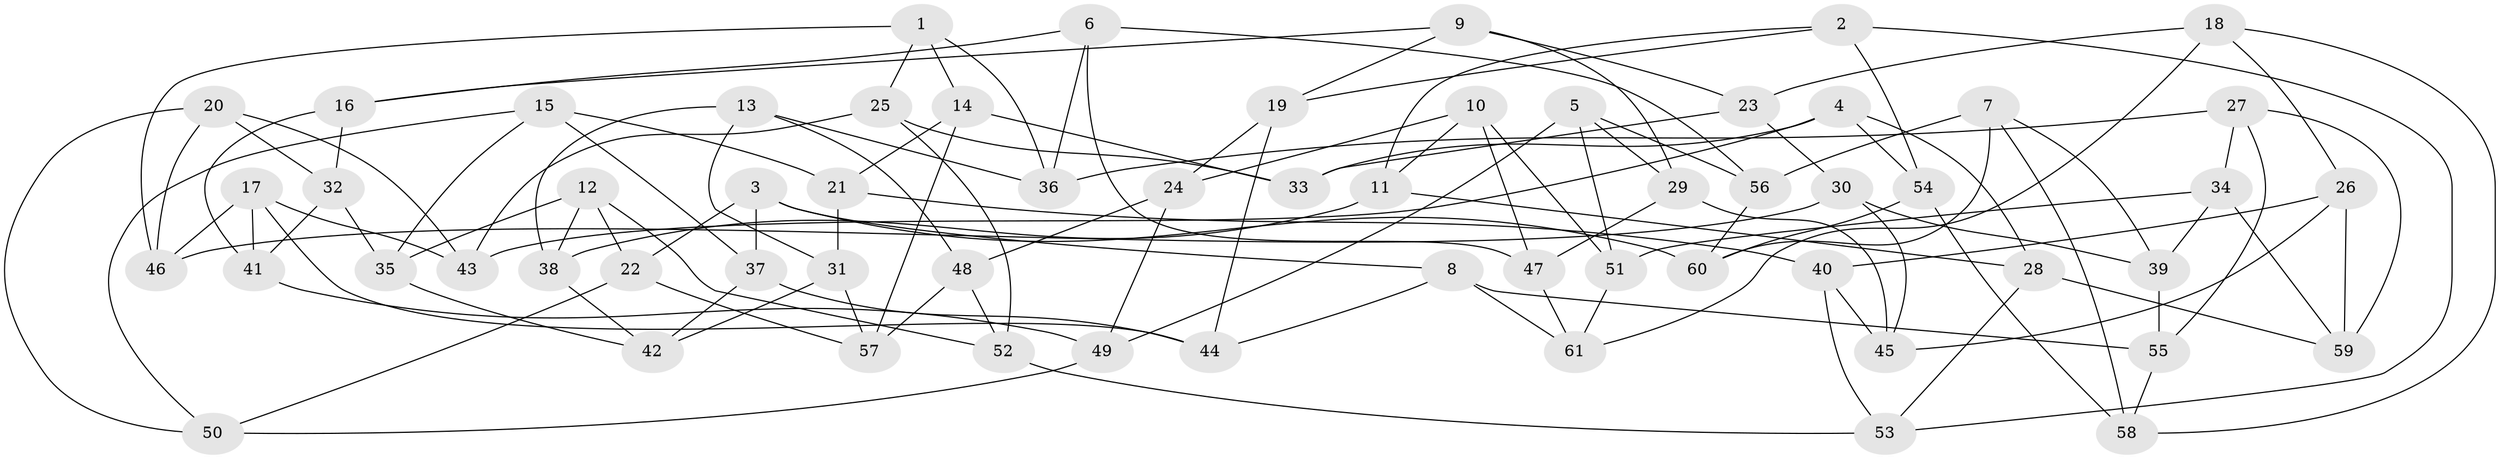 // Generated by graph-tools (version 1.1) at 2025/38/03/09/25 02:38:04]
// undirected, 61 vertices, 122 edges
graph export_dot {
graph [start="1"]
  node [color=gray90,style=filled];
  1;
  2;
  3;
  4;
  5;
  6;
  7;
  8;
  9;
  10;
  11;
  12;
  13;
  14;
  15;
  16;
  17;
  18;
  19;
  20;
  21;
  22;
  23;
  24;
  25;
  26;
  27;
  28;
  29;
  30;
  31;
  32;
  33;
  34;
  35;
  36;
  37;
  38;
  39;
  40;
  41;
  42;
  43;
  44;
  45;
  46;
  47;
  48;
  49;
  50;
  51;
  52;
  53;
  54;
  55;
  56;
  57;
  58;
  59;
  60;
  61;
  1 -- 14;
  1 -- 36;
  1 -- 46;
  1 -- 25;
  2 -- 11;
  2 -- 54;
  2 -- 19;
  2 -- 53;
  3 -- 37;
  3 -- 60;
  3 -- 22;
  3 -- 8;
  4 -- 43;
  4 -- 33;
  4 -- 54;
  4 -- 28;
  5 -- 49;
  5 -- 29;
  5 -- 51;
  5 -- 56;
  6 -- 36;
  6 -- 16;
  6 -- 56;
  6 -- 47;
  7 -- 56;
  7 -- 60;
  7 -- 39;
  7 -- 58;
  8 -- 44;
  8 -- 61;
  8 -- 55;
  9 -- 23;
  9 -- 29;
  9 -- 16;
  9 -- 19;
  10 -- 11;
  10 -- 47;
  10 -- 51;
  10 -- 24;
  11 -- 28;
  11 -- 38;
  12 -- 52;
  12 -- 38;
  12 -- 22;
  12 -- 35;
  13 -- 31;
  13 -- 48;
  13 -- 36;
  13 -- 38;
  14 -- 21;
  14 -- 57;
  14 -- 33;
  15 -- 21;
  15 -- 35;
  15 -- 50;
  15 -- 37;
  16 -- 32;
  16 -- 41;
  17 -- 41;
  17 -- 46;
  17 -- 43;
  17 -- 44;
  18 -- 61;
  18 -- 26;
  18 -- 23;
  18 -- 58;
  19 -- 44;
  19 -- 24;
  20 -- 50;
  20 -- 43;
  20 -- 46;
  20 -- 32;
  21 -- 40;
  21 -- 31;
  22 -- 50;
  22 -- 57;
  23 -- 30;
  23 -- 33;
  24 -- 49;
  24 -- 48;
  25 -- 43;
  25 -- 52;
  25 -- 33;
  26 -- 40;
  26 -- 45;
  26 -- 59;
  27 -- 59;
  27 -- 36;
  27 -- 55;
  27 -- 34;
  28 -- 59;
  28 -- 53;
  29 -- 47;
  29 -- 45;
  30 -- 46;
  30 -- 45;
  30 -- 39;
  31 -- 42;
  31 -- 57;
  32 -- 35;
  32 -- 41;
  34 -- 51;
  34 -- 59;
  34 -- 39;
  35 -- 42;
  37 -- 42;
  37 -- 44;
  38 -- 42;
  39 -- 55;
  40 -- 45;
  40 -- 53;
  41 -- 49;
  47 -- 61;
  48 -- 52;
  48 -- 57;
  49 -- 50;
  51 -- 61;
  52 -- 53;
  54 -- 60;
  54 -- 58;
  55 -- 58;
  56 -- 60;
}
